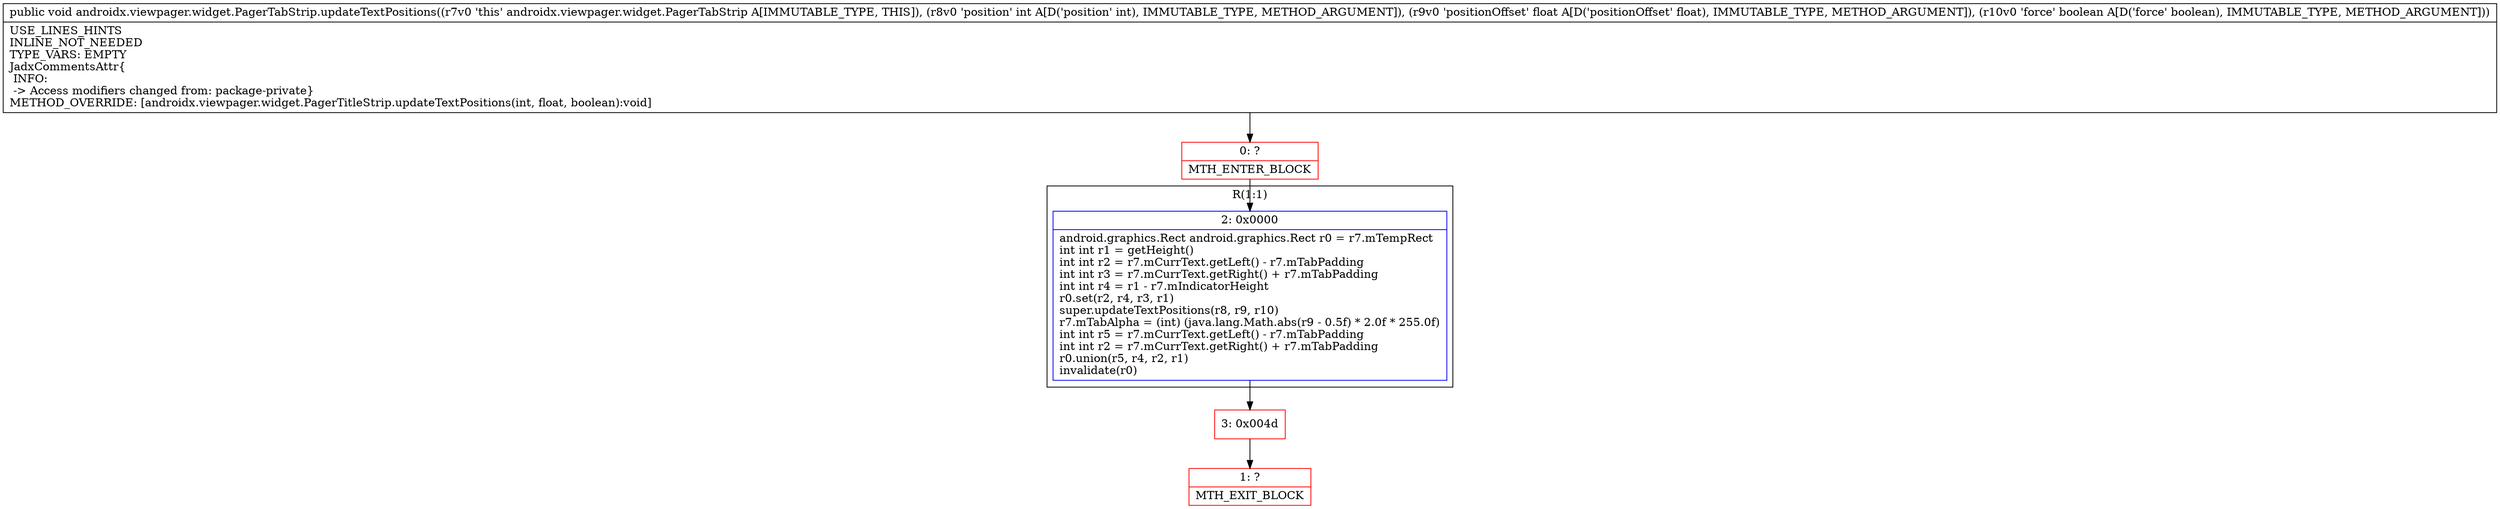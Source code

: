 digraph "CFG forandroidx.viewpager.widget.PagerTabStrip.updateTextPositions(IFZ)V" {
subgraph cluster_Region_999859958 {
label = "R(1:1)";
node [shape=record,color=blue];
Node_2 [shape=record,label="{2\:\ 0x0000|android.graphics.Rect android.graphics.Rect r0 = r7.mTempRect\lint int r1 = getHeight()\lint int r2 = r7.mCurrText.getLeft() \- r7.mTabPadding\lint int r3 = r7.mCurrText.getRight() + r7.mTabPadding\lint int r4 = r1 \- r7.mIndicatorHeight\lr0.set(r2, r4, r3, r1)\lsuper.updateTextPositions(r8, r9, r10)\lr7.mTabAlpha = (int) (java.lang.Math.abs(r9 \- 0.5f) * 2.0f * 255.0f)\lint int r5 = r7.mCurrText.getLeft() \- r7.mTabPadding\lint int r2 = r7.mCurrText.getRight() + r7.mTabPadding\lr0.union(r5, r4, r2, r1)\linvalidate(r0)\l}"];
}
Node_0 [shape=record,color=red,label="{0\:\ ?|MTH_ENTER_BLOCK\l}"];
Node_3 [shape=record,color=red,label="{3\:\ 0x004d}"];
Node_1 [shape=record,color=red,label="{1\:\ ?|MTH_EXIT_BLOCK\l}"];
MethodNode[shape=record,label="{public void androidx.viewpager.widget.PagerTabStrip.updateTextPositions((r7v0 'this' androidx.viewpager.widget.PagerTabStrip A[IMMUTABLE_TYPE, THIS]), (r8v0 'position' int A[D('position' int), IMMUTABLE_TYPE, METHOD_ARGUMENT]), (r9v0 'positionOffset' float A[D('positionOffset' float), IMMUTABLE_TYPE, METHOD_ARGUMENT]), (r10v0 'force' boolean A[D('force' boolean), IMMUTABLE_TYPE, METHOD_ARGUMENT]))  | USE_LINES_HINTS\lINLINE_NOT_NEEDED\lTYPE_VARS: EMPTY\lJadxCommentsAttr\{\l INFO: \l \-\> Access modifiers changed from: package\-private\}\lMETHOD_OVERRIDE: [androidx.viewpager.widget.PagerTitleStrip.updateTextPositions(int, float, boolean):void]\l}"];
MethodNode -> Node_0;Node_2 -> Node_3;
Node_0 -> Node_2;
Node_3 -> Node_1;
}

